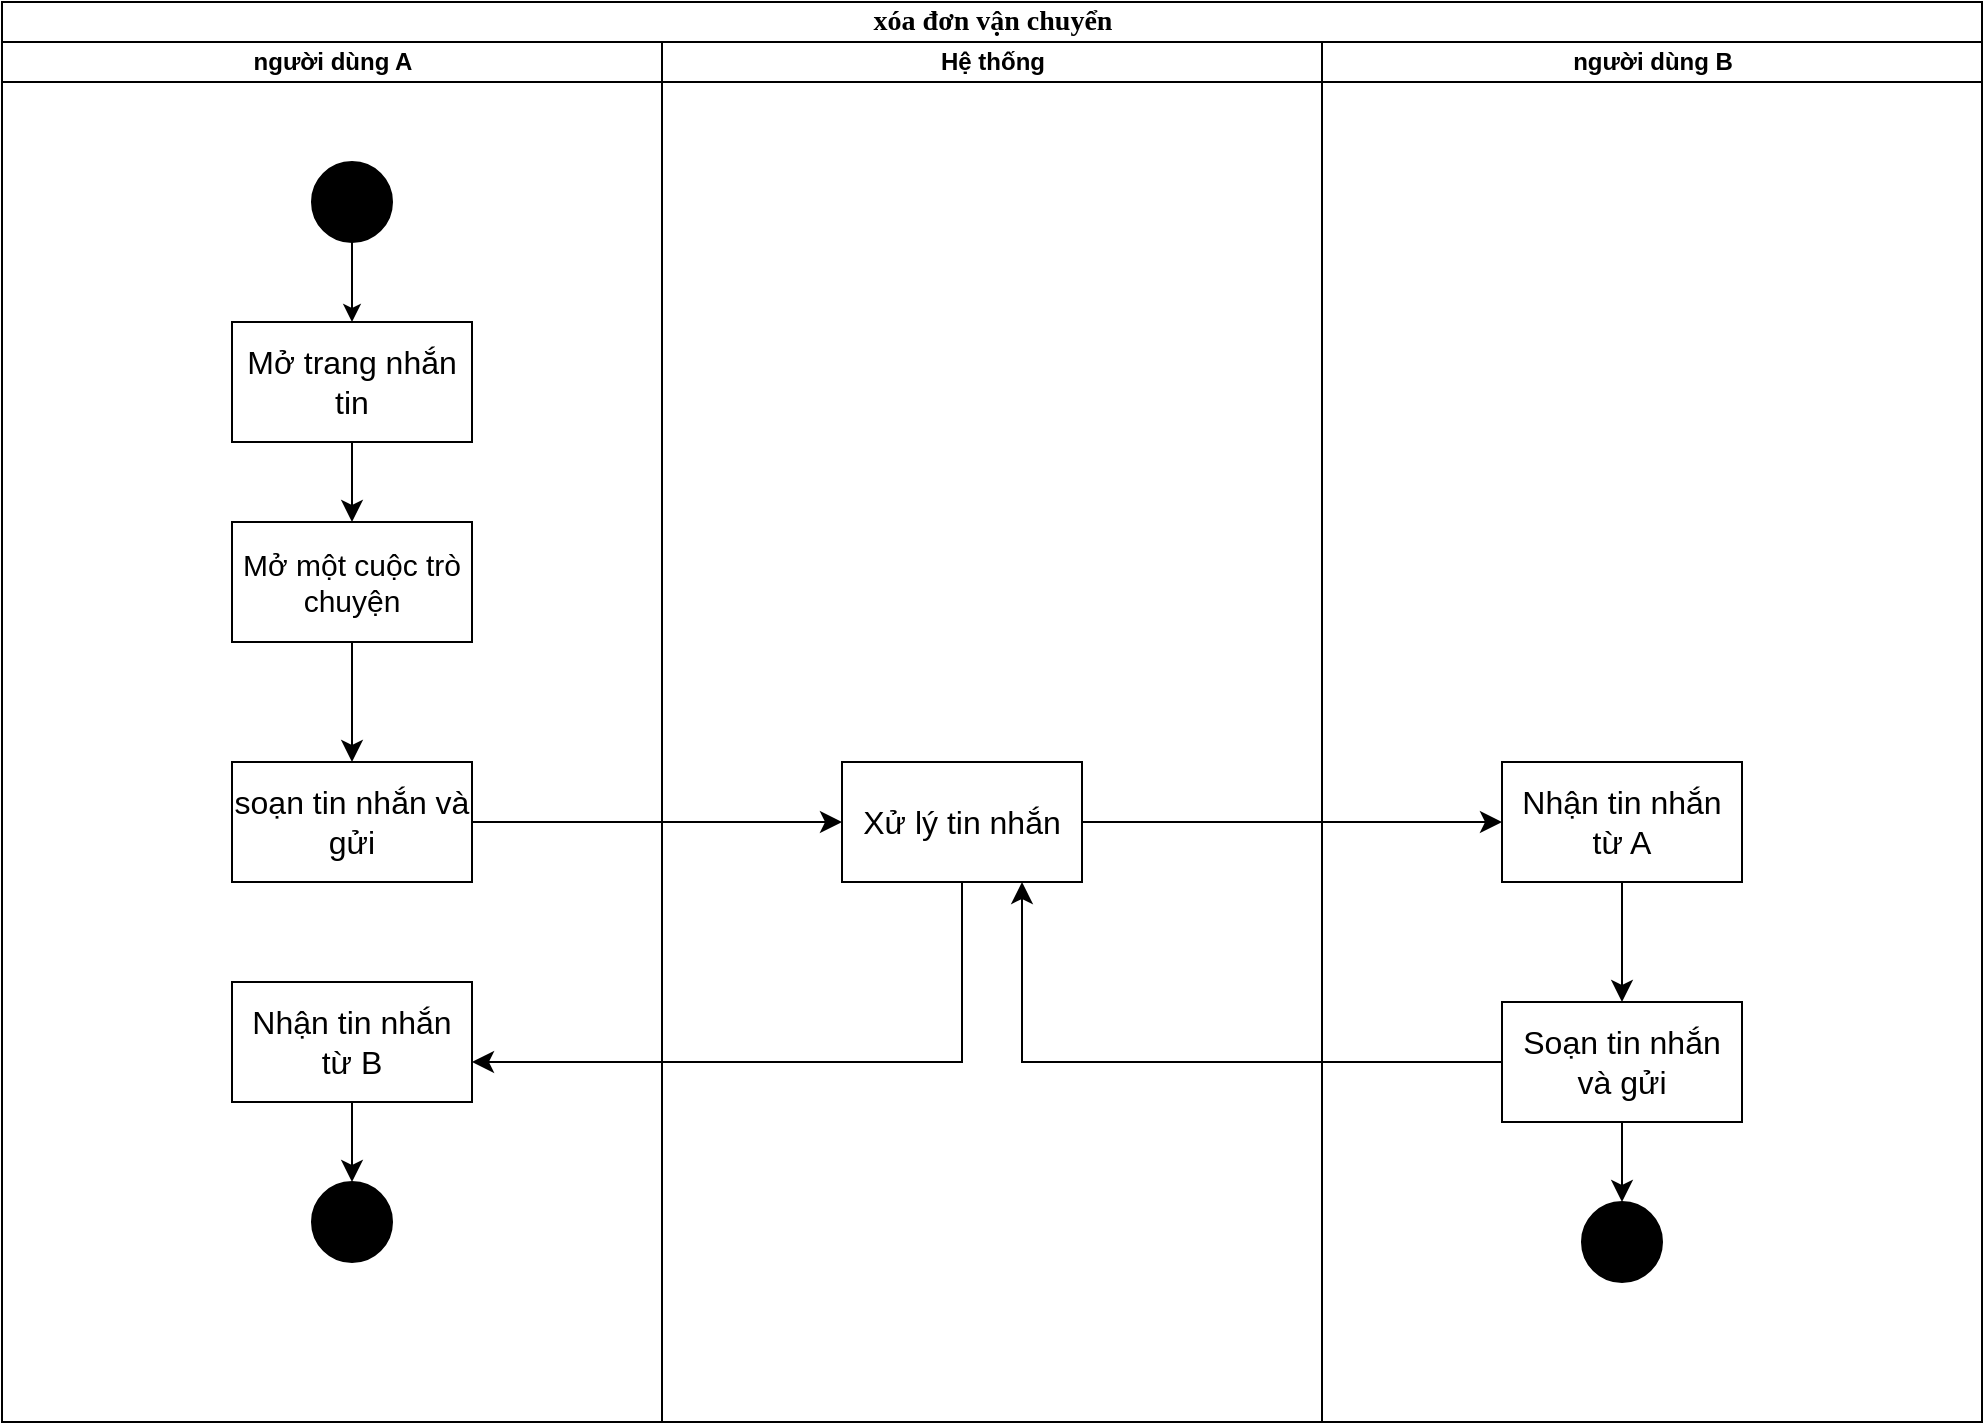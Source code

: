 <mxfile version="26.0.3">
  <diagram name="Page-1" id="74e2e168-ea6b-b213-b513-2b3c1d86103e">
    <mxGraphModel dx="1313" dy="-111" grid="1" gridSize="10" guides="1" tooltips="1" connect="1" arrows="1" fold="1" page="1" pageScale="1" pageWidth="1100" pageHeight="850" background="none" math="0" shadow="0">
      <root>
        <mxCell id="0" />
        <mxCell id="1" parent="0" />
        <mxCell id="bqyyIExVzM9NJsqMzg9l-72" value="&lt;font style=&quot;font-size: 14px;&quot;&gt;xóa đơn vận chuyển&lt;/font&gt;" style="swimlane;html=1;childLayout=stackLayout;startSize=20;rounded=0;shadow=0;labelBackgroundColor=none;strokeWidth=1;fontFamily=Verdana;fontSize=8;align=center;" parent="1" vertex="1">
          <mxGeometry x="420" y="970" width="990" height="710" as="geometry" />
        </mxCell>
        <mxCell id="bqyyIExVzM9NJsqMzg9l-73" value="người dùng A" style="swimlane;html=1;startSize=20;" parent="bqyyIExVzM9NJsqMzg9l-72" vertex="1">
          <mxGeometry y="20" width="330" height="690" as="geometry" />
        </mxCell>
        <mxCell id="bqyyIExVzM9NJsqMzg9l-74" value="&lt;span style=&quot;color: rgba(0, 0, 0, 0); font-family: monospace; font-size: 0px; text-align: start; text-wrap-mode: nowrap;&quot;&gt;%3CmxGraphModel%3E%3Croot%3E%3CmxCell%20id%3D%220%22%2F%3E%3CmxCell%20id%3D%221%22%20parent%3D%220%22%2F%3E%3CmxCell%20id%3D%222%22%20value%3D%22%26lt%3Bfont%20style%3D%26quot%3Bfont-size%3A%2014px%3B%26quot%3B%26gt%3BT%E1%BA%A1o%20%C4%91%C6%A1n%20%C4%91%E1%BA%B7t%20h%C3%A0ng%20v%C3%A0%20%C4%91%C6%A1n%20v%E1%BA%ADn%20chuy%E1%BB%83n%26lt%3B%2Ffont%26gt%3B%22%20style%3D%22swimlane%3Bhtml%3D1%3BchildLayout%3DstackLayout%3BstartSize%3D20%3Brounded%3D0%3Bshadow%3D0%3BlabelBackgroundColor%3Dnone%3BstrokeWidth%3D1%3BfontFamily%3DVerdana%3BfontSize%3D8%3Balign%3Dcenter%3B%22%20vertex%3D%221%22%20parent%3D%221%22%3E%3CmxGeometry%20x%3D%22150%22%20y%3D%2290%22%20width%3D%22580%22%20height%3D%22780%22%20as%3D%22geometry%22%2F%3E%3C%2FmxCell%3E%3CmxCell%20id%3D%223%22%20value%3D%22Qu%E1%BA%A3n%20l%C3%BD%20chu%E1%BB%97i%22%20style%3D%22swimlane%3Bhtml%3D1%3BstartSize%3D20%3B%22%20vertex%3D%221%22%20parent%3D%222%22%3E%3CmxGeometry%20y%3D%2220%22%20width%3D%22160%22%20height%3D%22760%22%20as%3D%22geometry%22%2F%3E%3C%2FmxCell%3E%3CmxCell%20id%3D%224%22%20value%3D%22%22%20style%3D%22ellipse%3BwhiteSpace%3Dwrap%3Bhtml%3D1%3Baspect%3Dfixed%3BfillColor%3D%23000000%3B%22%20vertex%3D%221%22%20parent%3D%223%22%3E%3CmxGeometry%20x%3D%2260%22%20y%3D%2250%22%20width%3D%2240%22%20height%3D%2240%22%20as%3D%22geometry%22%2F%3E%3C%2FmxCell%3E%3CmxCell%20id%3D%225%22%20value%3D%22%26lt%3Bfont%20style%3D%26quot%3Bfont-size%3A%2015px%3B%26quot%3B%26gt%3B%C4%90%C4%83ng%20nh%E1%BA%ADp%26amp%3Bnbsp%3B%26lt%3B%2Ffont%26gt%3B%26lt%3Bdiv%26gt%3B%26lt%3Bfont%20style%3D%26quot%3Bfont-size%3A%2015px%3B%26quot%3B%26gt%3Bv%C3%A0o%20trang%20qu%E1%BA%A3n%20l%C3%BD%26lt%3B%2Ffont%26gt%3B%26lt%3B%2Fdiv%26gt%3B%22%20style%3D%22rounded%3D0%3BwhiteSpace%3Dwrap%3Bhtml%3D1%3B%22%20vertex%3D%221%22%20parent%3D%223%22%3E%3CmxGeometry%20x%3D%2220%22%20y%3D%22160%22%20width%3D%22120%22%20height%3D%2260%22%20as%3D%22geometry%22%2F%3E%3C%2FmxCell%3E%3CmxCell%20id%3D%226%22%20style%3D%22edgeStyle%3DorthogonalEdgeStyle%3Brounded%3D0%3BorthogonalLoop%3D1%3BjettySize%3Dauto%3Bhtml%3D1%3B%22%20edge%3D%221%22%20parent%3D%223%22%20source%3D%224%22%20target%3D%225%22%3E%3CmxGeometry%20relative%3D%221%22%20as%3D%22geometry%22%3E%3CmxPoint%20x%3D%2280%22%20y%3D%22150%22%20as%3D%22targetPoint%22%2F%3E%3C%2FmxGeometry%3E%3C%2FmxCell%3E%3CmxCell%20id%3D%227%22%20value%3D%22%26lt%3Bfont%20style%3D%26quot%3Bfont-size%3A%2015px%3B%26quot%3B%26gt%3BL%E1%BA%ADp%20k%E1%BA%BF%20ho%E1%BA%A1ch%20v%C3%A0%20chi%E1%BA%BFn%20l%C6%B0%E1%BB%A3c%20d%E1%BB%B1a%20tr%C3%AAn%20c%C3%A1c%20d%E1%BB%AF%20li%E1%BB%87u%20m%C3%A0%20h%E1%BB%87%20th%E1%BB%91ng%20%C4%91%C3%A3%20ph%C3%A2n%20t%C3%ADch%26lt%3B%2Ffont%26gt%3B%22%20style%3D%22rounded%3D0%3BwhiteSpace%3Dwrap%3Bhtml%3D1%3B%22%20vertex%3D%221%22%20parent%3D%223%22%3E%3CmxGeometry%20x%3D%2220%22%20y%3D%22430%22%20width%3D%22120%22%20height%3D%2295%22%20as%3D%22geometry%22%2F%3E%3C%2FmxCell%3E%3CmxCell%20id%3D%228%22%20value%3D%22H%E1%BB%87%20th%E1%BB%91ng%22%20style%3D%22swimlane%3Bhtml%3D1%3BstartSize%3D20%3B%22%20vertex%3D%221%22%20parent%3D%222%22%3E%3CmxGeometry%20x%3D%22160%22%20y%3D%2220%22%20width%3D%22160%22%20height%3D%22760%22%20as%3D%22geometry%22%2F%3E%3C%2FmxCell%3E%3CmxCell%20id%3D%229%22%20value%3D%22%26lt%3Bfont%20style%3D%26quot%3Bfont-size%3A%2015px%3B%26quot%3B%26gt%3BHi%E1%BB%83n%20th%E1%BB%8B%20c%C3%A1c%20b%C3%A1o%20c%C3%A1o%20th%E1%BB%91ng%20k%C3%AA%20v%C3%A0%20chi%E1%BA%BFn%20l%C6%B0%E1%BB%A3c%26lt%3B%2Ffont%26gt%3B%22%20style%3D%22rounded%3D0%3BwhiteSpace%3Dwrap%3Bhtml%3D1%3B%22%20vertex%3D%221%22%20parent%3D%228%22%3E%3CmxGeometry%20x%3D%2220%22%20y%3D%22280%22%20width%3D%22120%22%20height%3D%2260%22%20as%3D%22geometry%22%2F%3E%3C%2FmxCell%3E%3CmxCell%20id%3D%2210%22%20value%3D%22%26lt%3Bspan%20style%3D%26quot%3Bfont-size%3A%2015px%3B%26quot%3B%26gt%3BL%E1%BB%97i%3F%26lt%3B%2Fspan%26gt%3B%22%20style%3D%22rhombus%3BwhiteSpace%3Dwrap%3Bhtml%3D1%3B%22%20vertex%3D%221%22%20parent%3D%228%22%3E%3CmxGeometry%20x%3D%2240%22%20y%3D%22380%22%20width%3D%2280%22%20height%3D%2270%22%20as%3D%22geometry%22%2F%3E%3C%2FmxCell%3E%3CmxCell%20id%3D%2211%22%20style%3D%22edgeStyle%3DorthogonalEdgeStyle%3Brounded%3D0%3BorthogonalLoop%3D1%3BjettySize%3Dauto%3Bhtml%3D1%3B%22%20edge%3D%221%22%20parent%3D%228%22%20source%3D%229%22%20target%3D%2210%22%3E%3CmxGeometry%20relative%3D%221%22%20as%3D%22geometry%22%3E%3CmxPoint%20x%3D%2280%22%20y%3D%22410%22%20as%3D%22targetPoint%22%2F%3E%3C%2FmxGeometry%3E%3C%2FmxCell%3E%3CmxCell%20id%3D%2212%22%20value%3D%22%26lt%3Bfont%20style%3D%26quot%3Bfont-size%3A%2015px%3B%26quot%3B%26gt%3BL%C6%B0u%20chi%E1%BA%BFn%20l%C6%B0%E1%BB%A3c%20v%C3%A0o%20CSDL%26lt%3B%2Ffont%26gt%3B%22%20style%3D%22rounded%3D0%3BwhiteSpace%3Dwrap%3Bhtml%3D1%3B%22%20vertex%3D%221%22%20parent%3D%228%22%3E%3CmxGeometry%20x%3D%2220%22%20y%3D%22620%22%20width%3D%22120%22%20height%3D%2260%22%20as%3D%22geometry%22%2F%3E%3C%2FmxCell%3E%3CmxCell%20id%3D%2213%22%20value%3D%22C%C3%A1c%20qu%E1%BA%A3n%20l%C3%BD%20%C4%91i%E1%BB%81u%20h%C3%A0nh%20b%E1%BB%99%20ph%E1%BA%ADn%20nh%E1%BB%8F%20kh%C3%A1c%22%20style%3D%22swimlane%3Bhtml%3D1%3BstartSize%3D20%3B%22%20vertex%3D%221%22%20parent%3D%222%22%3E%3CmxGeometry%20x%3D%22320%22%20y%3D%2220%22%20width%3D%22260%22%20height%3D%22760%22%20as%3D%22geometry%22%2F%3E%3C%2FmxCell%3E%3CmxCell%20id%3D%2214%22%20style%3D%22edgeStyle%3DorthogonalEdgeStyle%3Brounded%3D0%3BorthogonalLoop%3D1%3BjettySize%3Dauto%3Bhtml%3D1%3B%22%20edge%3D%221%22%20parent%3D%2213%22%20source%3D%2215%22%3E%3CmxGeometry%20relative%3D%221%22%20as%3D%22geometry%22%3E%3CmxPoint%20x%3D%22110%22%20y%3D%22580%22%20as%3D%22targetPoint%22%2F%3E%3C%2FmxGeometry%3E%3C%2FmxCell%3E%3CmxCell%20id%3D%2215%22%20value%3D%22%26lt%3Bfont%20style%3D%26quot%3Bfont-size%3A%2015px%3B%26quot%3B%26gt%3BXem%20ph%E1%BA%A9n%20th%E1%BB%91ng%20k%C3%AA%20v%C3%A0%20chi%E1%BA%BFn%20l%C6%B0%E1%BB%A3c%26lt%3B%2Ffont%26gt%3B%22%20style%3D%22rounded%3D0%3BwhiteSpace%3Dwrap%3Bhtml%3D1%3B%22%20vertex%3D%221%22%20parent%3D%2213%22%3E%3CmxGeometry%20x%3D%2220%22%20y%3D%22370%22%20width%3D%22180%22%20height%3D%2260%22%20as%3D%22geometry%22%2F%3E%3C%2FmxCell%3E%3CmxCell%20id%3D%2216%22%20value%3D%22%22%20style%3D%22ellipse%3BwhiteSpace%3Dwrap%3Bhtml%3D1%3Baspect%3Dfixed%3BfillColor%3D%23000000%3B%22%20vertex%3D%221%22%20parent%3D%2213%22%3E%3CmxGeometry%20x%3D%2290%22%20y%3D%22580%22%20width%3D%2240%22%20height%3D%2240%22%20as%3D%22geometry%22%2F%3E%3C%2FmxCell%3E%3CmxCell%20id%3D%2217%22%20style%3D%22edgeStyle%3DorthogonalEdgeStyle%3Brounded%3D0%3BorthogonalLoop%3D1%3BjettySize%3Dauto%3Bhtml%3D1%3B%22%20edge%3D%221%22%20parent%3D%222%22%20source%3D%2210%22%20target%3D%227%22%3E%3CmxGeometry%20relative%3D%221%22%20as%3D%22geometry%22%3E%3CmxPoint%20x%3D%22120%22%20y%3D%22475%22%20as%3D%22targetPoint%22%2F%3E%3C%2FmxGeometry%3E%3C%2FmxCell%3E%3CmxCell%20id%3D%2218%22%20value%3D%22%26lt%3Bfont%20style%3D%26quot%3Bfont-size%3A%2013px%3B%26quot%3B%26gt%3BFalse%26lt%3B%2Ffont%26gt%3B%22%20style%3D%22edgeLabel%3Bhtml%3D1%3Balign%3Dcenter%3BverticalAlign%3Dmiddle%3Bresizable%3D0%3Bpoints%3D%5B%5D%3B%22%20vertex%3D%221%22%20connectable%3D%220%22%20parent%3D%2217%22%3E%3CmxGeometry%20x%3D%220.217%22%20y%3D%22-2%22%20relative%3D%221%22%20as%3D%22geometry%22%3E%3CmxPoint%20x%3D%227%22%20y%3D%22-20%22%20as%3D%22offset%22%2F%3E%3C%2FmxGeometry%3E%3C%2FmxCell%3E%3CmxCell%20id%3D%2219%22%20style%3D%22edgeStyle%3DorthogonalEdgeStyle%3Brounded%3D0%3BorthogonalLoop%3D1%3BjettySize%3Dauto%3Bhtml%3D1%3B%22%20edge%3D%221%22%20parent%3D%222%22%20source%3D%227%22%20target%3D%2212%22%3E%3CmxGeometry%20relative%3D%221%22%20as%3D%22geometry%22%3E%3CmxPoint%20x%3D%22210%22%20y%3D%22730%22%20as%3D%22targetPoint%22%2F%3E%3CArray%20as%3D%22points%22%3E%3CmxPoint%20x%3D%2280%22%20y%3D%22670%22%2F%3E%3C%2FArray%3E%3C%2FmxGeometry%3E%3C%2FmxCell%3E%3CmxCell%20id%3D%2220%22%20style%3D%22edgeStyle%3DorthogonalEdgeStyle%3Brounded%3D0%3BorthogonalLoop%3D1%3BjettySize%3Dauto%3Bhtml%3D1%3BentryX%3D0.149%3BentryY%3D0.959%3BentryDx%3D0%3BentryDy%3D0%3BentryPerimeter%3D0%3B%22%20edge%3D%221%22%20parent%3D%222%22%20source%3D%2212%22%20target%3D%2215%22%3E%3CmxGeometry%20relative%3D%221%22%20as%3D%22geometry%22%3E%3CmxPoint%20x%3D%22360%22%20y%3D%22440%22%20as%3D%22targetPoint%22%2F%3E%3C%2FmxGeometry%3E%3C%2FmxCell%3E%3C%2Froot%3E%3C%2FmxGraphModel%3E&lt;/span&gt;" style="ellipse;whiteSpace=wrap;html=1;aspect=fixed;fillColor=#000000;" parent="bqyyIExVzM9NJsqMzg9l-73" vertex="1">
          <mxGeometry x="155" y="60" width="40" height="40" as="geometry" />
        </mxCell>
        <mxCell id="s6OiJpRV05rpIu9YZMgT-27" value="&lt;font style=&quot;font-size: 16px;&quot;&gt;soạn tin nhắn và gửi&lt;/font&gt;" style="rounded=0;whiteSpace=wrap;html=1;" vertex="1" parent="bqyyIExVzM9NJsqMzg9l-73">
          <mxGeometry x="115" y="360" width="120" height="60" as="geometry" />
        </mxCell>
        <mxCell id="s6OiJpRV05rpIu9YZMgT-42" style="edgeStyle=none;curved=1;rounded=0;orthogonalLoop=1;jettySize=auto;html=1;fontSize=12;startSize=8;endSize=8;entryX=0.5;entryY=0;entryDx=0;entryDy=0;" edge="1" parent="bqyyIExVzM9NJsqMzg9l-73" source="s6OiJpRV05rpIu9YZMgT-41" target="s6OiJpRV05rpIu9YZMgT-43">
          <mxGeometry relative="1" as="geometry">
            <mxPoint x="175" y="620" as="targetPoint" />
          </mxGeometry>
        </mxCell>
        <mxCell id="s6OiJpRV05rpIu9YZMgT-41" value="&lt;font style=&quot;font-size: 16px;&quot;&gt;Nhận tin nhắn từ B&lt;/font&gt;" style="rounded=0;whiteSpace=wrap;html=1;" vertex="1" parent="bqyyIExVzM9NJsqMzg9l-73">
          <mxGeometry x="115" y="470" width="120" height="60" as="geometry" />
        </mxCell>
        <mxCell id="s6OiJpRV05rpIu9YZMgT-43" value="&lt;span style=&quot;color: rgba(0, 0, 0, 0); font-family: monospace; font-size: 0px; text-align: start; text-wrap-mode: nowrap;&quot;&gt;%3CmxGraphModel%3E%3Croot%3E%3CmxCell%20id%3D%220%22%2F%3E%3CmxCell%20id%3D%221%22%20parent%3D%220%22%2F%3E%3CmxCell%20id%3D%222%22%20value%3D%22%26lt%3Bfont%20style%3D%26quot%3Bfont-size%3A%2014px%3B%26quot%3B%26gt%3BT%E1%BA%A1o%20%C4%91%C6%A1n%20%C4%91%E1%BA%B7t%20h%C3%A0ng%20v%C3%A0%20%C4%91%C6%A1n%20v%E1%BA%ADn%20chuy%E1%BB%83n%26lt%3B%2Ffont%26gt%3B%22%20style%3D%22swimlane%3Bhtml%3D1%3BchildLayout%3DstackLayout%3BstartSize%3D20%3Brounded%3D0%3Bshadow%3D0%3BlabelBackgroundColor%3Dnone%3BstrokeWidth%3D1%3BfontFamily%3DVerdana%3BfontSize%3D8%3Balign%3Dcenter%3B%22%20vertex%3D%221%22%20parent%3D%221%22%3E%3CmxGeometry%20x%3D%22150%22%20y%3D%2290%22%20width%3D%22580%22%20height%3D%22780%22%20as%3D%22geometry%22%2F%3E%3C%2FmxCell%3E%3CmxCell%20id%3D%223%22%20value%3D%22Qu%E1%BA%A3n%20l%C3%BD%20chu%E1%BB%97i%22%20style%3D%22swimlane%3Bhtml%3D1%3BstartSize%3D20%3B%22%20vertex%3D%221%22%20parent%3D%222%22%3E%3CmxGeometry%20y%3D%2220%22%20width%3D%22160%22%20height%3D%22760%22%20as%3D%22geometry%22%2F%3E%3C%2FmxCell%3E%3CmxCell%20id%3D%224%22%20value%3D%22%22%20style%3D%22ellipse%3BwhiteSpace%3Dwrap%3Bhtml%3D1%3Baspect%3Dfixed%3BfillColor%3D%23000000%3B%22%20vertex%3D%221%22%20parent%3D%223%22%3E%3CmxGeometry%20x%3D%2260%22%20y%3D%2250%22%20width%3D%2240%22%20height%3D%2240%22%20as%3D%22geometry%22%2F%3E%3C%2FmxCell%3E%3CmxCell%20id%3D%225%22%20value%3D%22%26lt%3Bfont%20style%3D%26quot%3Bfont-size%3A%2015px%3B%26quot%3B%26gt%3B%C4%90%C4%83ng%20nh%E1%BA%ADp%26amp%3Bnbsp%3B%26lt%3B%2Ffont%26gt%3B%26lt%3Bdiv%26gt%3B%26lt%3Bfont%20style%3D%26quot%3Bfont-size%3A%2015px%3B%26quot%3B%26gt%3Bv%C3%A0o%20trang%20qu%E1%BA%A3n%20l%C3%BD%26lt%3B%2Ffont%26gt%3B%26lt%3B%2Fdiv%26gt%3B%22%20style%3D%22rounded%3D0%3BwhiteSpace%3Dwrap%3Bhtml%3D1%3B%22%20vertex%3D%221%22%20parent%3D%223%22%3E%3CmxGeometry%20x%3D%2220%22%20y%3D%22160%22%20width%3D%22120%22%20height%3D%2260%22%20as%3D%22geometry%22%2F%3E%3C%2FmxCell%3E%3CmxCell%20id%3D%226%22%20style%3D%22edgeStyle%3DorthogonalEdgeStyle%3Brounded%3D0%3BorthogonalLoop%3D1%3BjettySize%3Dauto%3Bhtml%3D1%3B%22%20edge%3D%221%22%20parent%3D%223%22%20source%3D%224%22%20target%3D%225%22%3E%3CmxGeometry%20relative%3D%221%22%20as%3D%22geometry%22%3E%3CmxPoint%20x%3D%2280%22%20y%3D%22150%22%20as%3D%22targetPoint%22%2F%3E%3C%2FmxGeometry%3E%3C%2FmxCell%3E%3CmxCell%20id%3D%227%22%20value%3D%22%26lt%3Bfont%20style%3D%26quot%3Bfont-size%3A%2015px%3B%26quot%3B%26gt%3BL%E1%BA%ADp%20k%E1%BA%BF%20ho%E1%BA%A1ch%20v%C3%A0%20chi%E1%BA%BFn%20l%C6%B0%E1%BB%A3c%20d%E1%BB%B1a%20tr%C3%AAn%20c%C3%A1c%20d%E1%BB%AF%20li%E1%BB%87u%20m%C3%A0%20h%E1%BB%87%20th%E1%BB%91ng%20%C4%91%C3%A3%20ph%C3%A2n%20t%C3%ADch%26lt%3B%2Ffont%26gt%3B%22%20style%3D%22rounded%3D0%3BwhiteSpace%3Dwrap%3Bhtml%3D1%3B%22%20vertex%3D%221%22%20parent%3D%223%22%3E%3CmxGeometry%20x%3D%2220%22%20y%3D%22430%22%20width%3D%22120%22%20height%3D%2295%22%20as%3D%22geometry%22%2F%3E%3C%2FmxCell%3E%3CmxCell%20id%3D%228%22%20value%3D%22H%E1%BB%87%20th%E1%BB%91ng%22%20style%3D%22swimlane%3Bhtml%3D1%3BstartSize%3D20%3B%22%20vertex%3D%221%22%20parent%3D%222%22%3E%3CmxGeometry%20x%3D%22160%22%20y%3D%2220%22%20width%3D%22160%22%20height%3D%22760%22%20as%3D%22geometry%22%2F%3E%3C%2FmxCell%3E%3CmxCell%20id%3D%229%22%20value%3D%22%26lt%3Bfont%20style%3D%26quot%3Bfont-size%3A%2015px%3B%26quot%3B%26gt%3BHi%E1%BB%83n%20th%E1%BB%8B%20c%C3%A1c%20b%C3%A1o%20c%C3%A1o%20th%E1%BB%91ng%20k%C3%AA%20v%C3%A0%20chi%E1%BA%BFn%20l%C6%B0%E1%BB%A3c%26lt%3B%2Ffont%26gt%3B%22%20style%3D%22rounded%3D0%3BwhiteSpace%3Dwrap%3Bhtml%3D1%3B%22%20vertex%3D%221%22%20parent%3D%228%22%3E%3CmxGeometry%20x%3D%2220%22%20y%3D%22280%22%20width%3D%22120%22%20height%3D%2260%22%20as%3D%22geometry%22%2F%3E%3C%2FmxCell%3E%3CmxCell%20id%3D%2210%22%20value%3D%22%26lt%3Bspan%20style%3D%26quot%3Bfont-size%3A%2015px%3B%26quot%3B%26gt%3BL%E1%BB%97i%3F%26lt%3B%2Fspan%26gt%3B%22%20style%3D%22rhombus%3BwhiteSpace%3Dwrap%3Bhtml%3D1%3B%22%20vertex%3D%221%22%20parent%3D%228%22%3E%3CmxGeometry%20x%3D%2240%22%20y%3D%22380%22%20width%3D%2280%22%20height%3D%2270%22%20as%3D%22geometry%22%2F%3E%3C%2FmxCell%3E%3CmxCell%20id%3D%2211%22%20style%3D%22edgeStyle%3DorthogonalEdgeStyle%3Brounded%3D0%3BorthogonalLoop%3D1%3BjettySize%3Dauto%3Bhtml%3D1%3B%22%20edge%3D%221%22%20parent%3D%228%22%20source%3D%229%22%20target%3D%2210%22%3E%3CmxGeometry%20relative%3D%221%22%20as%3D%22geometry%22%3E%3CmxPoint%20x%3D%2280%22%20y%3D%22410%22%20as%3D%22targetPoint%22%2F%3E%3C%2FmxGeometry%3E%3C%2FmxCell%3E%3CmxCell%20id%3D%2212%22%20value%3D%22%26lt%3Bfont%20style%3D%26quot%3Bfont-size%3A%2015px%3B%26quot%3B%26gt%3BL%C6%B0u%20chi%E1%BA%BFn%20l%C6%B0%E1%BB%A3c%20v%C3%A0o%20CSDL%26lt%3B%2Ffont%26gt%3B%22%20style%3D%22rounded%3D0%3BwhiteSpace%3Dwrap%3Bhtml%3D1%3B%22%20vertex%3D%221%22%20parent%3D%228%22%3E%3CmxGeometry%20x%3D%2220%22%20y%3D%22620%22%20width%3D%22120%22%20height%3D%2260%22%20as%3D%22geometry%22%2F%3E%3C%2FmxCell%3E%3CmxCell%20id%3D%2213%22%20value%3D%22C%C3%A1c%20qu%E1%BA%A3n%20l%C3%BD%20%C4%91i%E1%BB%81u%20h%C3%A0nh%20b%E1%BB%99%20ph%E1%BA%ADn%20nh%E1%BB%8F%20kh%C3%A1c%22%20style%3D%22swimlane%3Bhtml%3D1%3BstartSize%3D20%3B%22%20vertex%3D%221%22%20parent%3D%222%22%3E%3CmxGeometry%20x%3D%22320%22%20y%3D%2220%22%20width%3D%22260%22%20height%3D%22760%22%20as%3D%22geometry%22%2F%3E%3C%2FmxCell%3E%3CmxCell%20id%3D%2214%22%20style%3D%22edgeStyle%3DorthogonalEdgeStyle%3Brounded%3D0%3BorthogonalLoop%3D1%3BjettySize%3Dauto%3Bhtml%3D1%3B%22%20edge%3D%221%22%20parent%3D%2213%22%20source%3D%2215%22%3E%3CmxGeometry%20relative%3D%221%22%20as%3D%22geometry%22%3E%3CmxPoint%20x%3D%22110%22%20y%3D%22580%22%20as%3D%22targetPoint%22%2F%3E%3C%2FmxGeometry%3E%3C%2FmxCell%3E%3CmxCell%20id%3D%2215%22%20value%3D%22%26lt%3Bfont%20style%3D%26quot%3Bfont-size%3A%2015px%3B%26quot%3B%26gt%3BXem%20ph%E1%BA%A9n%20th%E1%BB%91ng%20k%C3%AA%20v%C3%A0%20chi%E1%BA%BFn%20l%C6%B0%E1%BB%A3c%26lt%3B%2Ffont%26gt%3B%22%20style%3D%22rounded%3D0%3BwhiteSpace%3Dwrap%3Bhtml%3D1%3B%22%20vertex%3D%221%22%20parent%3D%2213%22%3E%3CmxGeometry%20x%3D%2220%22%20y%3D%22370%22%20width%3D%22180%22%20height%3D%2260%22%20as%3D%22geometry%22%2F%3E%3C%2FmxCell%3E%3CmxCell%20id%3D%2216%22%20value%3D%22%22%20style%3D%22ellipse%3BwhiteSpace%3Dwrap%3Bhtml%3D1%3Baspect%3Dfixed%3BfillColor%3D%23000000%3B%22%20vertex%3D%221%22%20parent%3D%2213%22%3E%3CmxGeometry%20x%3D%2290%22%20y%3D%22580%22%20width%3D%2240%22%20height%3D%2240%22%20as%3D%22geometry%22%2F%3E%3C%2FmxCell%3E%3CmxCell%20id%3D%2217%22%20style%3D%22edgeStyle%3DorthogonalEdgeStyle%3Brounded%3D0%3BorthogonalLoop%3D1%3BjettySize%3Dauto%3Bhtml%3D1%3B%22%20edge%3D%221%22%20parent%3D%222%22%20source%3D%2210%22%20target%3D%227%22%3E%3CmxGeometry%20relative%3D%221%22%20as%3D%22geometry%22%3E%3CmxPoint%20x%3D%22120%22%20y%3D%22475%22%20as%3D%22targetPoint%22%2F%3E%3C%2FmxGeometry%3E%3C%2FmxCell%3E%3CmxCell%20id%3D%2218%22%20value%3D%22%26lt%3Bfont%20style%3D%26quot%3Bfont-size%3A%2013px%3B%26quot%3B%26gt%3BFalse%26lt%3B%2Ffont%26gt%3B%22%20style%3D%22edgeLabel%3Bhtml%3D1%3Balign%3Dcenter%3BverticalAlign%3Dmiddle%3Bresizable%3D0%3Bpoints%3D%5B%5D%3B%22%20vertex%3D%221%22%20connectable%3D%220%22%20parent%3D%2217%22%3E%3CmxGeometry%20x%3D%220.217%22%20y%3D%22-2%22%20relative%3D%221%22%20as%3D%22geometry%22%3E%3CmxPoint%20x%3D%227%22%20y%3D%22-20%22%20as%3D%22offset%22%2F%3E%3C%2FmxGeometry%3E%3C%2FmxCell%3E%3CmxCell%20id%3D%2219%22%20style%3D%22edgeStyle%3DorthogonalEdgeStyle%3Brounded%3D0%3BorthogonalLoop%3D1%3BjettySize%3Dauto%3Bhtml%3D1%3B%22%20edge%3D%221%22%20parent%3D%222%22%20source%3D%227%22%20target%3D%2212%22%3E%3CmxGeometry%20relative%3D%221%22%20as%3D%22geometry%22%3E%3CmxPoint%20x%3D%22210%22%20y%3D%22730%22%20as%3D%22targetPoint%22%2F%3E%3CArray%20as%3D%22points%22%3E%3CmxPoint%20x%3D%2280%22%20y%3D%22670%22%2F%3E%3C%2FArray%3E%3C%2FmxGeometry%3E%3C%2FmxCell%3E%3CmxCell%20id%3D%2220%22%20style%3D%22edgeStyle%3DorthogonalEdgeStyle%3Brounded%3D0%3BorthogonalLoop%3D1%3BjettySize%3Dauto%3Bhtml%3D1%3BentryX%3D0.149%3BentryY%3D0.959%3BentryDx%3D0%3BentryDy%3D0%3BentryPerimeter%3D0%3B%22%20edge%3D%221%22%20parent%3D%222%22%20source%3D%2212%22%20target%3D%2215%22%3E%3CmxGeometry%20relative%3D%221%22%20as%3D%22geometry%22%3E%3CmxPoint%20x%3D%22360%22%20y%3D%22440%22%20as%3D%22targetPoint%22%2F%3E%3C%2FmxGeometry%3E%3C%2FmxCell%3E%3C%2Froot%3E%3C%2FmxGraphModel%3E&lt;/span&gt;" style="ellipse;whiteSpace=wrap;html=1;aspect=fixed;fillColor=#000000;" vertex="1" parent="bqyyIExVzM9NJsqMzg9l-73">
          <mxGeometry x="155" y="570" width="40" height="40" as="geometry" />
        </mxCell>
        <mxCell id="bqyyIExVzM9NJsqMzg9l-78" value="Hệ thống" style="swimlane;html=1;startSize=20;" parent="bqyyIExVzM9NJsqMzg9l-72" vertex="1">
          <mxGeometry x="330" y="20" width="330" height="690" as="geometry" />
        </mxCell>
        <mxCell id="s6OiJpRV05rpIu9YZMgT-34" value="&lt;font style=&quot;font-size: 16px;&quot;&gt;Xử lý tin nhắn&lt;/font&gt;" style="rounded=0;whiteSpace=wrap;html=1;" vertex="1" parent="bqyyIExVzM9NJsqMzg9l-78">
          <mxGeometry x="90" y="360" width="120" height="60" as="geometry" />
        </mxCell>
        <mxCell id="s6OiJpRV05rpIu9YZMgT-28" value="người dùng B" style="swimlane;html=1;startSize=20;" vertex="1" parent="bqyyIExVzM9NJsqMzg9l-72">
          <mxGeometry x="660" y="20" width="330" height="690" as="geometry" />
        </mxCell>
        <mxCell id="s6OiJpRV05rpIu9YZMgT-36" value="&lt;font style=&quot;font-size: 16px;&quot;&gt;Nhận tin nhắn từ A&lt;/font&gt;" style="rounded=0;whiteSpace=wrap;html=1;" vertex="1" parent="s6OiJpRV05rpIu9YZMgT-28">
          <mxGeometry x="90" y="360" width="120" height="60" as="geometry" />
        </mxCell>
        <mxCell id="s6OiJpRV05rpIu9YZMgT-45" value="&lt;span style=&quot;color: rgba(0, 0, 0, 0); font-family: monospace; font-size: 0px; text-align: start; text-wrap-mode: nowrap;&quot;&gt;%3CmxGraphModel%3E%3Croot%3E%3CmxCell%20id%3D%220%22%2F%3E%3CmxCell%20id%3D%221%22%20parent%3D%220%22%2F%3E%3CmxCell%20id%3D%222%22%20value%3D%22%26lt%3Bfont%20style%3D%26quot%3Bfont-size%3A%2014px%3B%26quot%3B%26gt%3BT%E1%BA%A1o%20%C4%91%C6%A1n%20%C4%91%E1%BA%B7t%20h%C3%A0ng%20v%C3%A0%20%C4%91%C6%A1n%20v%E1%BA%ADn%20chuy%E1%BB%83n%26lt%3B%2Ffont%26gt%3B%22%20style%3D%22swimlane%3Bhtml%3D1%3BchildLayout%3DstackLayout%3BstartSize%3D20%3Brounded%3D0%3Bshadow%3D0%3BlabelBackgroundColor%3Dnone%3BstrokeWidth%3D1%3BfontFamily%3DVerdana%3BfontSize%3D8%3Balign%3Dcenter%3B%22%20vertex%3D%221%22%20parent%3D%221%22%3E%3CmxGeometry%20x%3D%22150%22%20y%3D%2290%22%20width%3D%22580%22%20height%3D%22780%22%20as%3D%22geometry%22%2F%3E%3C%2FmxCell%3E%3CmxCell%20id%3D%223%22%20value%3D%22Qu%E1%BA%A3n%20l%C3%BD%20chu%E1%BB%97i%22%20style%3D%22swimlane%3Bhtml%3D1%3BstartSize%3D20%3B%22%20vertex%3D%221%22%20parent%3D%222%22%3E%3CmxGeometry%20y%3D%2220%22%20width%3D%22160%22%20height%3D%22760%22%20as%3D%22geometry%22%2F%3E%3C%2FmxCell%3E%3CmxCell%20id%3D%224%22%20value%3D%22%22%20style%3D%22ellipse%3BwhiteSpace%3Dwrap%3Bhtml%3D1%3Baspect%3Dfixed%3BfillColor%3D%23000000%3B%22%20vertex%3D%221%22%20parent%3D%223%22%3E%3CmxGeometry%20x%3D%2260%22%20y%3D%2250%22%20width%3D%2240%22%20height%3D%2240%22%20as%3D%22geometry%22%2F%3E%3C%2FmxCell%3E%3CmxCell%20id%3D%225%22%20value%3D%22%26lt%3Bfont%20style%3D%26quot%3Bfont-size%3A%2015px%3B%26quot%3B%26gt%3B%C4%90%C4%83ng%20nh%E1%BA%ADp%26amp%3Bnbsp%3B%26lt%3B%2Ffont%26gt%3B%26lt%3Bdiv%26gt%3B%26lt%3Bfont%20style%3D%26quot%3Bfont-size%3A%2015px%3B%26quot%3B%26gt%3Bv%C3%A0o%20trang%20qu%E1%BA%A3n%20l%C3%BD%26lt%3B%2Ffont%26gt%3B%26lt%3B%2Fdiv%26gt%3B%22%20style%3D%22rounded%3D0%3BwhiteSpace%3Dwrap%3Bhtml%3D1%3B%22%20vertex%3D%221%22%20parent%3D%223%22%3E%3CmxGeometry%20x%3D%2220%22%20y%3D%22160%22%20width%3D%22120%22%20height%3D%2260%22%20as%3D%22geometry%22%2F%3E%3C%2FmxCell%3E%3CmxCell%20id%3D%226%22%20style%3D%22edgeStyle%3DorthogonalEdgeStyle%3Brounded%3D0%3BorthogonalLoop%3D1%3BjettySize%3Dauto%3Bhtml%3D1%3B%22%20edge%3D%221%22%20parent%3D%223%22%20source%3D%224%22%20target%3D%225%22%3E%3CmxGeometry%20relative%3D%221%22%20as%3D%22geometry%22%3E%3CmxPoint%20x%3D%2280%22%20y%3D%22150%22%20as%3D%22targetPoint%22%2F%3E%3C%2FmxGeometry%3E%3C%2FmxCell%3E%3CmxCell%20id%3D%227%22%20value%3D%22%26lt%3Bfont%20style%3D%26quot%3Bfont-size%3A%2015px%3B%26quot%3B%26gt%3BL%E1%BA%ADp%20k%E1%BA%BF%20ho%E1%BA%A1ch%20v%C3%A0%20chi%E1%BA%BFn%20l%C6%B0%E1%BB%A3c%20d%E1%BB%B1a%20tr%C3%AAn%20c%C3%A1c%20d%E1%BB%AF%20li%E1%BB%87u%20m%C3%A0%20h%E1%BB%87%20th%E1%BB%91ng%20%C4%91%C3%A3%20ph%C3%A2n%20t%C3%ADch%26lt%3B%2Ffont%26gt%3B%22%20style%3D%22rounded%3D0%3BwhiteSpace%3Dwrap%3Bhtml%3D1%3B%22%20vertex%3D%221%22%20parent%3D%223%22%3E%3CmxGeometry%20x%3D%2220%22%20y%3D%22430%22%20width%3D%22120%22%20height%3D%2295%22%20as%3D%22geometry%22%2F%3E%3C%2FmxCell%3E%3CmxCell%20id%3D%228%22%20value%3D%22H%E1%BB%87%20th%E1%BB%91ng%22%20style%3D%22swimlane%3Bhtml%3D1%3BstartSize%3D20%3B%22%20vertex%3D%221%22%20parent%3D%222%22%3E%3CmxGeometry%20x%3D%22160%22%20y%3D%2220%22%20width%3D%22160%22%20height%3D%22760%22%20as%3D%22geometry%22%2F%3E%3C%2FmxCell%3E%3CmxCell%20id%3D%229%22%20value%3D%22%26lt%3Bfont%20style%3D%26quot%3Bfont-size%3A%2015px%3B%26quot%3B%26gt%3BHi%E1%BB%83n%20th%E1%BB%8B%20c%C3%A1c%20b%C3%A1o%20c%C3%A1o%20th%E1%BB%91ng%20k%C3%AA%20v%C3%A0%20chi%E1%BA%BFn%20l%C6%B0%E1%BB%A3c%26lt%3B%2Ffont%26gt%3B%22%20style%3D%22rounded%3D0%3BwhiteSpace%3Dwrap%3Bhtml%3D1%3B%22%20vertex%3D%221%22%20parent%3D%228%22%3E%3CmxGeometry%20x%3D%2220%22%20y%3D%22280%22%20width%3D%22120%22%20height%3D%2260%22%20as%3D%22geometry%22%2F%3E%3C%2FmxCell%3E%3CmxCell%20id%3D%2210%22%20value%3D%22%26lt%3Bspan%20style%3D%26quot%3Bfont-size%3A%2015px%3B%26quot%3B%26gt%3BL%E1%BB%97i%3F%26lt%3B%2Fspan%26gt%3B%22%20style%3D%22rhombus%3BwhiteSpace%3Dwrap%3Bhtml%3D1%3B%22%20vertex%3D%221%22%20parent%3D%228%22%3E%3CmxGeometry%20x%3D%2240%22%20y%3D%22380%22%20width%3D%2280%22%20height%3D%2270%22%20as%3D%22geometry%22%2F%3E%3C%2FmxCell%3E%3CmxCell%20id%3D%2211%22%20style%3D%22edgeStyle%3DorthogonalEdgeStyle%3Brounded%3D0%3BorthogonalLoop%3D1%3BjettySize%3Dauto%3Bhtml%3D1%3B%22%20edge%3D%221%22%20parent%3D%228%22%20source%3D%229%22%20target%3D%2210%22%3E%3CmxGeometry%20relative%3D%221%22%20as%3D%22geometry%22%3E%3CmxPoint%20x%3D%2280%22%20y%3D%22410%22%20as%3D%22targetPoint%22%2F%3E%3C%2FmxGeometry%3E%3C%2FmxCell%3E%3CmxCell%20id%3D%2212%22%20value%3D%22%26lt%3Bfont%20style%3D%26quot%3Bfont-size%3A%2015px%3B%26quot%3B%26gt%3BL%C6%B0u%20chi%E1%BA%BFn%20l%C6%B0%E1%BB%A3c%20v%C3%A0o%20CSDL%26lt%3B%2Ffont%26gt%3B%22%20style%3D%22rounded%3D0%3BwhiteSpace%3Dwrap%3Bhtml%3D1%3B%22%20vertex%3D%221%22%20parent%3D%228%22%3E%3CmxGeometry%20x%3D%2220%22%20y%3D%22620%22%20width%3D%22120%22%20height%3D%2260%22%20as%3D%22geometry%22%2F%3E%3C%2FmxCell%3E%3CmxCell%20id%3D%2213%22%20value%3D%22C%C3%A1c%20qu%E1%BA%A3n%20l%C3%BD%20%C4%91i%E1%BB%81u%20h%C3%A0nh%20b%E1%BB%99%20ph%E1%BA%ADn%20nh%E1%BB%8F%20kh%C3%A1c%22%20style%3D%22swimlane%3Bhtml%3D1%3BstartSize%3D20%3B%22%20vertex%3D%221%22%20parent%3D%222%22%3E%3CmxGeometry%20x%3D%22320%22%20y%3D%2220%22%20width%3D%22260%22%20height%3D%22760%22%20as%3D%22geometry%22%2F%3E%3C%2FmxCell%3E%3CmxCell%20id%3D%2214%22%20style%3D%22edgeStyle%3DorthogonalEdgeStyle%3Brounded%3D0%3BorthogonalLoop%3D1%3BjettySize%3Dauto%3Bhtml%3D1%3B%22%20edge%3D%221%22%20parent%3D%2213%22%20source%3D%2215%22%3E%3CmxGeometry%20relative%3D%221%22%20as%3D%22geometry%22%3E%3CmxPoint%20x%3D%22110%22%20y%3D%22580%22%20as%3D%22targetPoint%22%2F%3E%3C%2FmxGeometry%3E%3C%2FmxCell%3E%3CmxCell%20id%3D%2215%22%20value%3D%22%26lt%3Bfont%20style%3D%26quot%3Bfont-size%3A%2015px%3B%26quot%3B%26gt%3BXem%20ph%E1%BA%A9n%20th%E1%BB%91ng%20k%C3%AA%20v%C3%A0%20chi%E1%BA%BFn%20l%C6%B0%E1%BB%A3c%26lt%3B%2Ffont%26gt%3B%22%20style%3D%22rounded%3D0%3BwhiteSpace%3Dwrap%3Bhtml%3D1%3B%22%20vertex%3D%221%22%20parent%3D%2213%22%3E%3CmxGeometry%20x%3D%2220%22%20y%3D%22370%22%20width%3D%22180%22%20height%3D%2260%22%20as%3D%22geometry%22%2F%3E%3C%2FmxCell%3E%3CmxCell%20id%3D%2216%22%20value%3D%22%22%20style%3D%22ellipse%3BwhiteSpace%3Dwrap%3Bhtml%3D1%3Baspect%3Dfixed%3BfillColor%3D%23000000%3B%22%20vertex%3D%221%22%20parent%3D%2213%22%3E%3CmxGeometry%20x%3D%2290%22%20y%3D%22580%22%20width%3D%2240%22%20height%3D%2240%22%20as%3D%22geometry%22%2F%3E%3C%2FmxCell%3E%3CmxCell%20id%3D%2217%22%20style%3D%22edgeStyle%3DorthogonalEdgeStyle%3Brounded%3D0%3BorthogonalLoop%3D1%3BjettySize%3Dauto%3Bhtml%3D1%3B%22%20edge%3D%221%22%20parent%3D%222%22%20source%3D%2210%22%20target%3D%227%22%3E%3CmxGeometry%20relative%3D%221%22%20as%3D%22geometry%22%3E%3CmxPoint%20x%3D%22120%22%20y%3D%22475%22%20as%3D%22targetPoint%22%2F%3E%3C%2FmxGeometry%3E%3C%2FmxCell%3E%3CmxCell%20id%3D%2218%22%20value%3D%22%26lt%3Bfont%20style%3D%26quot%3Bfont-size%3A%2013px%3B%26quot%3B%26gt%3BFalse%26lt%3B%2Ffont%26gt%3B%22%20style%3D%22edgeLabel%3Bhtml%3D1%3Balign%3Dcenter%3BverticalAlign%3Dmiddle%3Bresizable%3D0%3Bpoints%3D%5B%5D%3B%22%20vertex%3D%221%22%20connectable%3D%220%22%20parent%3D%2217%22%3E%3CmxGeometry%20x%3D%220.217%22%20y%3D%22-2%22%20relative%3D%221%22%20as%3D%22geometry%22%3E%3CmxPoint%20x%3D%227%22%20y%3D%22-20%22%20as%3D%22offset%22%2F%3E%3C%2FmxGeometry%3E%3C%2FmxCell%3E%3CmxCell%20id%3D%2219%22%20style%3D%22edgeStyle%3DorthogonalEdgeStyle%3Brounded%3D0%3BorthogonalLoop%3D1%3BjettySize%3Dauto%3Bhtml%3D1%3B%22%20edge%3D%221%22%20parent%3D%222%22%20source%3D%227%22%20target%3D%2212%22%3E%3CmxGeometry%20relative%3D%221%22%20as%3D%22geometry%22%3E%3CmxPoint%20x%3D%22210%22%20y%3D%22730%22%20as%3D%22targetPoint%22%2F%3E%3CArray%20as%3D%22points%22%3E%3CmxPoint%20x%3D%2280%22%20y%3D%22670%22%2F%3E%3C%2FArray%3E%3C%2FmxGeometry%3E%3C%2FmxCell%3E%3CmxCell%20id%3D%2220%22%20style%3D%22edgeStyle%3DorthogonalEdgeStyle%3Brounded%3D0%3BorthogonalLoop%3D1%3BjettySize%3Dauto%3Bhtml%3D1%3BentryX%3D0.149%3BentryY%3D0.959%3BentryDx%3D0%3BentryDy%3D0%3BentryPerimeter%3D0%3B%22%20edge%3D%221%22%20parent%3D%222%22%20source%3D%2212%22%20target%3D%2215%22%3E%3CmxGeometry%20relative%3D%221%22%20as%3D%22geometry%22%3E%3CmxPoint%20x%3D%22360%22%20y%3D%22440%22%20as%3D%22targetPoint%22%2F%3E%3C%2FmxGeometry%3E%3C%2FmxCell%3E%3C%2Froot%3E%3C%2FmxGraphModel%3E&lt;/span&gt;" style="ellipse;whiteSpace=wrap;html=1;aspect=fixed;fillColor=#000000;" vertex="1" parent="s6OiJpRV05rpIu9YZMgT-28">
          <mxGeometry x="130" y="580" width="40" height="40" as="geometry" />
        </mxCell>
        <mxCell id="s6OiJpRV05rpIu9YZMgT-33" style="edgeStyle=none;curved=1;rounded=0;orthogonalLoop=1;jettySize=auto;html=1;fontSize=12;startSize=8;endSize=8;" edge="1" parent="bqyyIExVzM9NJsqMzg9l-72" source="s6OiJpRV05rpIu9YZMgT-27" target="s6OiJpRV05rpIu9YZMgT-34">
          <mxGeometry relative="1" as="geometry">
            <mxPoint x="370" y="410" as="targetPoint" />
          </mxGeometry>
        </mxCell>
        <mxCell id="s6OiJpRV05rpIu9YZMgT-35" style="edgeStyle=none;curved=1;rounded=0;orthogonalLoop=1;jettySize=auto;html=1;fontSize=12;startSize=8;endSize=8;" edge="1" parent="bqyyIExVzM9NJsqMzg9l-72" source="s6OiJpRV05rpIu9YZMgT-34" target="s6OiJpRV05rpIu9YZMgT-36">
          <mxGeometry relative="1" as="geometry">
            <mxPoint x="710" y="410" as="targetPoint" />
          </mxGeometry>
        </mxCell>
        <mxCell id="s6OiJpRV05rpIu9YZMgT-40" style="edgeStyle=orthogonalEdgeStyle;rounded=0;orthogonalLoop=1;jettySize=auto;html=1;fontSize=12;startSize=8;endSize=8;" edge="1" parent="bqyyIExVzM9NJsqMzg9l-72" source="s6OiJpRV05rpIu9YZMgT-34" target="s6OiJpRV05rpIu9YZMgT-41">
          <mxGeometry relative="1" as="geometry">
            <mxPoint x="190" y="530" as="targetPoint" />
            <Array as="points">
              <mxPoint x="480" y="530" />
            </Array>
          </mxGeometry>
        </mxCell>
        <mxCell id="s6OiJpRV05rpIu9YZMgT-24" style="edgeStyle=none;curved=1;rounded=0;orthogonalLoop=1;jettySize=auto;html=1;fontSize=12;startSize=8;endSize=8;" edge="1" parent="1" source="s6OiJpRV05rpIu9YZMgT-23" target="s6OiJpRV05rpIu9YZMgT-25">
          <mxGeometry relative="1" as="geometry">
            <mxPoint x="595" y="1260" as="targetPoint" />
          </mxGeometry>
        </mxCell>
        <mxCell id="s6OiJpRV05rpIu9YZMgT-23" value="&lt;font style=&quot;font-size: 16px;&quot;&gt;Mở trang nhắn tin&lt;/font&gt;" style="rounded=0;whiteSpace=wrap;html=1;" vertex="1" parent="1">
          <mxGeometry x="535" y="1130" width="120" height="60" as="geometry" />
        </mxCell>
        <mxCell id="bqyyIExVzM9NJsqMzg9l-76" style="edgeStyle=orthogonalEdgeStyle;rounded=0;orthogonalLoop=1;jettySize=auto;html=1;" parent="1" source="bqyyIExVzM9NJsqMzg9l-74" target="s6OiJpRV05rpIu9YZMgT-23" edge="1">
          <mxGeometry relative="1" as="geometry">
            <mxPoint x="595" y="1160" as="targetPoint" />
          </mxGeometry>
        </mxCell>
        <mxCell id="s6OiJpRV05rpIu9YZMgT-26" style="edgeStyle=none;curved=1;rounded=0;orthogonalLoop=1;jettySize=auto;html=1;fontSize=12;startSize=8;endSize=8;" edge="1" parent="1" source="s6OiJpRV05rpIu9YZMgT-25" target="s6OiJpRV05rpIu9YZMgT-27">
          <mxGeometry relative="1" as="geometry">
            <mxPoint x="800" y="1260" as="targetPoint" />
          </mxGeometry>
        </mxCell>
        <mxCell id="s6OiJpRV05rpIu9YZMgT-25" value="&lt;font style=&quot;font-size: 15px;&quot;&gt;Mở một cuộc trò chuyện&lt;/font&gt;" style="rounded=0;whiteSpace=wrap;html=1;" vertex="1" parent="1">
          <mxGeometry x="535" y="1230" width="120" height="60" as="geometry" />
        </mxCell>
        <mxCell id="s6OiJpRV05rpIu9YZMgT-39" style="edgeStyle=orthogonalEdgeStyle;rounded=0;orthogonalLoop=1;jettySize=auto;html=1;entryX=0.75;entryY=1;entryDx=0;entryDy=0;fontSize=12;startSize=8;endSize=8;" edge="1" parent="1" source="s6OiJpRV05rpIu9YZMgT-38" target="s6OiJpRV05rpIu9YZMgT-34">
          <mxGeometry relative="1" as="geometry" />
        </mxCell>
        <mxCell id="s6OiJpRV05rpIu9YZMgT-38" value="&lt;font style=&quot;font-size: 16px;&quot;&gt;Soạn tin nhắn và gửi&lt;/font&gt;" style="rounded=0;whiteSpace=wrap;html=1;" vertex="1" parent="1">
          <mxGeometry x="1170" y="1470" width="120" height="60" as="geometry" />
        </mxCell>
        <mxCell id="s6OiJpRV05rpIu9YZMgT-37" style="edgeStyle=none;curved=1;rounded=0;orthogonalLoop=1;jettySize=auto;html=1;fontSize=12;startSize=8;endSize=8;" edge="1" parent="1" source="s6OiJpRV05rpIu9YZMgT-36" target="s6OiJpRV05rpIu9YZMgT-38">
          <mxGeometry relative="1" as="geometry">
            <mxPoint x="1230" y="1500" as="targetPoint" />
          </mxGeometry>
        </mxCell>
        <mxCell id="s6OiJpRV05rpIu9YZMgT-44" style="edgeStyle=none;curved=1;rounded=0;orthogonalLoop=1;jettySize=auto;html=1;fontSize=12;startSize=8;endSize=8;exitX=0.5;exitY=1;exitDx=0;exitDy=0;entryX=0.5;entryY=0;entryDx=0;entryDy=0;" edge="1" parent="1" source="s6OiJpRV05rpIu9YZMgT-38" target="s6OiJpRV05rpIu9YZMgT-45">
          <mxGeometry relative="1" as="geometry">
            <mxPoint x="1230" y="1630" as="targetPoint" />
            <mxPoint x="1230" y="1540" as="sourcePoint" />
          </mxGeometry>
        </mxCell>
      </root>
    </mxGraphModel>
  </diagram>
</mxfile>
